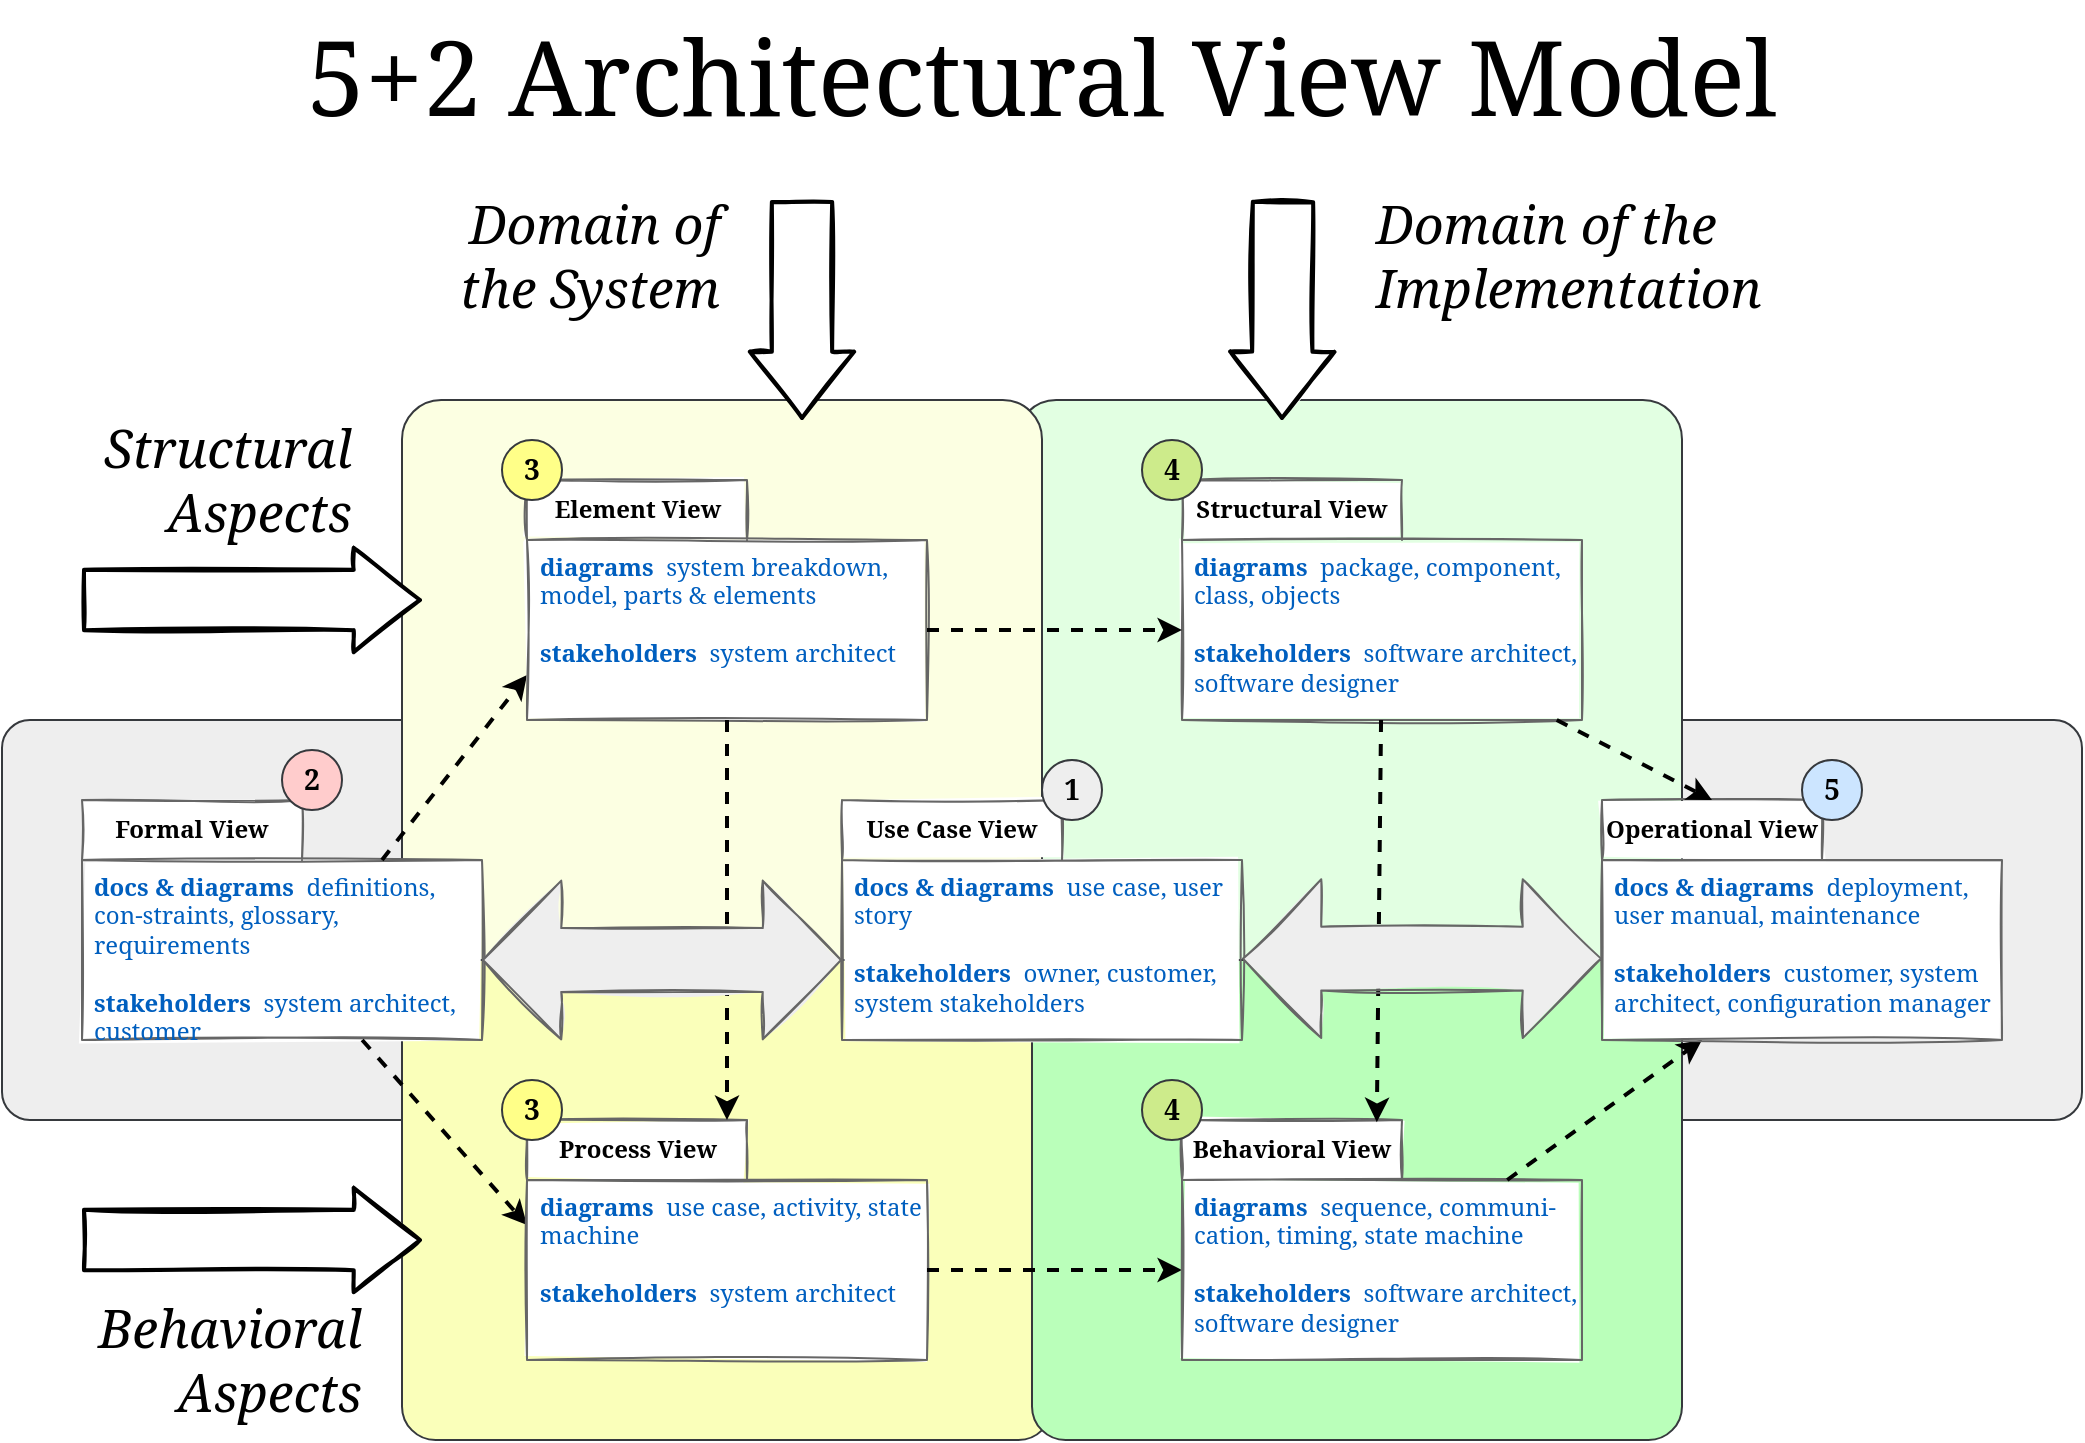 <mxfile version="14.6.13" type="device"><diagram id="I2KV3CxAOEDYGFxSVdG2" name="Page-1"><mxGraphModel dx="1412" dy="820" grid="1" gridSize="10" guides="1" tooltips="1" connect="1" arrows="1" fold="1" page="1" pageScale="1" pageWidth="3300" pageHeight="2339" math="0" shadow="0"><root><mxCell id="0"/><mxCell id="1" parent="0"/><mxCell id="pJIDkHkBOlR62QHP-QNI-32" value="" style="rounded=1;whiteSpace=wrap;html=1;shadow=0;sketch=0;align=left;strokeColor=#36393d;glass=0;arcSize=7;fillColor=#eeeeee;fontFamily=Noto Serif;fontSource=https%3A%2F%2Ffonts.googleapis.com%2Fcss%3Ffamily%3DNoto%2BSerif;" parent="1" vertex="1"><mxGeometry x="160" y="880" width="1040" height="200" as="geometry"/></mxCell><mxCell id="pJIDkHkBOlR62QHP-QNI-30" value="" style="rounded=1;whiteSpace=wrap;html=1;shadow=0;sketch=0;align=left;strokeColor=#36393d;glass=0;arcSize=7;fillColor=#e2ffe2;fontFamily=Noto Serif;fontSource=https%3A%2F%2Ffonts.googleapis.com%2Fcss%3Ffamily%3DNoto%2BSerif;" parent="1" vertex="1"><mxGeometry x="667.5" y="720" width="332.5" height="280" as="geometry"/></mxCell><mxCell id="pJIDkHkBOlR62QHP-QNI-5" value="" style="rounded=1;whiteSpace=wrap;html=1;shadow=0;sketch=0;align=left;strokeColor=#36393d;glass=0;arcSize=7;fillColor=#fcffe2;fontFamily=Noto Serif;fontSource=https%3A%2F%2Ffonts.googleapis.com%2Fcss%3Ffamily%3DNoto%2BSerif;" parent="1" vertex="1"><mxGeometry x="360" y="720" width="320" height="280" as="geometry"/></mxCell><mxCell id="pJIDkHkBOlR62QHP-QNI-6" value="5+2 Architectural View Model" style="text;html=1;align=center;verticalAlign=top;whiteSpace=wrap;rounded=0;shadow=0;sketch=1;fontSize=52;fontStyle=0;fontFamily=Noto Serif;fontSource=https%3A%2F%2Ffonts.googleapis.com%2Fcss%3Ffamily%3DNoto%2BSerif;" parent="1" vertex="1"><mxGeometry x="160" y="520" width="1040" height="80" as="geometry"/></mxCell><mxCell id="pJIDkHkBOlR62QHP-QNI-29" value="" style="rounded=1;whiteSpace=wrap;html=1;shadow=0;sketch=0;align=left;strokeColor=#36393d;glass=0;arcSize=7;fillColor=#faffba;fontFamily=Noto Serif;fontSource=https%3A%2F%2Ffonts.googleapis.com%2Fcss%3Ffamily%3DNoto%2BSerif;" parent="1" vertex="1"><mxGeometry x="360" y="1000" width="325" height="240" as="geometry"/></mxCell><mxCell id="pJIDkHkBOlR62QHP-QNI-31" value="" style="rounded=1;whiteSpace=wrap;html=1;shadow=0;sketch=0;align=left;strokeColor=#36393d;glass=0;arcSize=7;fillColor=#baffba;fontFamily=Noto Serif;fontSource=https%3A%2F%2Ffonts.googleapis.com%2Fcss%3Ffamily%3DNoto%2BSerif;" parent="1" vertex="1"><mxGeometry x="675" y="1000" width="325" height="240" as="geometry"/></mxCell><mxCell id="pJIDkHkBOlR62QHP-QNI-16" value="" style="shape=folder;fontStyle=1;spacingTop=30;tabWidth=110;tabHeight=30;tabPosition=left;html=1;align=left;verticalAlign=top;whiteSpace=wrap;spacingLeft=4;sketch=1;shadow=0;fontFamily=Noto Serif;fontSource=https%3A%2F%2Ffonts.googleapis.com%2Fcss%3Ffamily%3DNoto%2BSerif;strokeColor=#666666;" parent="1" vertex="1"><mxGeometry x="580" y="920" width="200" height="120" as="geometry"/></mxCell><mxCell id="pJIDkHkBOlR62QHP-QNI-17" value="Use Case View" style="text;html=1;strokeColor=none;fillColor=none;align=center;verticalAlign=middle;whiteSpace=wrap;rounded=0;spacingLeft=0;fontFamily=Noto Serif;fontSource=https%3A%2F%2Ffonts.googleapis.com%2Fcss%3Ffamily%3DNoto%2BSerif;fontStyle=1;" parent="1" vertex="1"><mxGeometry x="580" y="925" width="110" height="20" as="geometry"/></mxCell><mxCell id="pJIDkHkBOlR62QHP-QNI-18" value="&lt;b&gt;docs &amp;amp; diagrams&lt;/b&gt;&amp;nbsp; use case, user story&lt;br&gt;&lt;br&gt;&lt;b&gt;stakeholders&lt;/b&gt;&amp;nbsp; owner, customer, system stakeholders" style="text;html=1;strokeColor=none;fillColor=none;align=left;verticalAlign=top;whiteSpace=wrap;rounded=0;spacingLeft=4;fontFamily=Noto Serif;fontSource=https%3A%2F%2Ffonts.googleapis.com%2Fcss%3Ffamily%3DNoto%2BSerif;fontColor=#005FBF;" parent="1" vertex="1"><mxGeometry x="580" y="950" width="200" height="90" as="geometry"/></mxCell><mxCell id="pJIDkHkBOlR62QHP-QNI-13" value="" style="shape=folder;fontStyle=1;spacingTop=30;tabWidth=110;tabHeight=30;tabPosition=left;html=1;align=left;verticalAlign=top;whiteSpace=wrap;spacingLeft=4;sketch=1;shadow=0;fontFamily=Noto Serif;fontSource=https%3A%2F%2Ffonts.googleapis.com%2Fcss%3Ffamily%3DNoto%2BSerif;strokeColor=#666666;" parent="1" vertex="1"><mxGeometry x="200" y="920" width="200" height="120" as="geometry"/></mxCell><mxCell id="pJIDkHkBOlR62QHP-QNI-38" style="rounded=1;sketch=0;orthogonalLoop=1;jettySize=auto;html=1;entryX=0;entryY=0.75;entryDx=0;entryDy=0;fontFamily=Noto Serif;fontSource=https%3A%2F%2Ffonts.googleapis.com%2Fcss%3Ffamily%3DNoto%2BSerif;fontSize=26;fontColor=#000000;strokeWidth=2;fillColor=#ffffff;align=left;dashed=1;exitX=0.75;exitY=0;exitDx=0;exitDy=0;shadow=0;" parent="1" source="pJIDkHkBOlR62QHP-QNI-15" target="pJIDkHkBOlR62QHP-QNI-3" edge="1"><mxGeometry relative="1" as="geometry"/></mxCell><mxCell id="pJIDkHkBOlR62QHP-QNI-14" value="Formal View" style="text;html=1;strokeColor=none;fillColor=none;align=center;verticalAlign=middle;whiteSpace=wrap;rounded=0;spacingLeft=0;fontFamily=Noto Serif;fontSource=https%3A%2F%2Ffonts.googleapis.com%2Fcss%3Ffamily%3DNoto%2BSerif;fontStyle=1;" parent="1" vertex="1"><mxGeometry x="200" y="925" width="110" height="20" as="geometry"/></mxCell><mxCell id="pJIDkHkBOlR62QHP-QNI-40" style="edgeStyle=none;rounded=1;sketch=0;orthogonalLoop=1;jettySize=auto;html=1;entryX=0;entryY=0.25;entryDx=0;entryDy=0;shadow=0;dashed=1;fontFamily=Noto Serif;fontSource=https%3A%2F%2Ffonts.googleapis.com%2Fcss%3Ffamily%3DNoto%2BSerif;fontSize=26;fontColor=#000000;strokeWidth=2;fillColor=#ffffff;align=left;" parent="1" source="pJIDkHkBOlR62QHP-QNI-15" target="pJIDkHkBOlR62QHP-QNI-24" edge="1"><mxGeometry relative="1" as="geometry"/></mxCell><mxCell id="pJIDkHkBOlR62QHP-QNI-15" value="&lt;b&gt;docs &amp;amp; diagrams&lt;/b&gt;&amp;nbsp; definitions, con-straints, glossary, requirements&lt;br&gt;&lt;br&gt;&lt;b&gt;stakeholders&lt;/b&gt;&amp;nbsp; system architect, customer" style="text;html=1;strokeColor=none;fillColor=none;align=left;verticalAlign=top;whiteSpace=wrap;rounded=0;spacingLeft=4;fontFamily=Noto Serif;fontSource=https%3A%2F%2Ffonts.googleapis.com%2Fcss%3Ffamily%3DNoto%2BSerif;fontColor=#005FBF;" parent="1" vertex="1"><mxGeometry x="200" y="950" width="200" height="90" as="geometry"/></mxCell><mxCell id="pJIDkHkBOlR62QHP-QNI-22" value="" style="shape=folder;fontStyle=1;spacingTop=30;tabWidth=110;tabHeight=30;tabPosition=left;html=1;align=left;verticalAlign=top;whiteSpace=wrap;spacingLeft=4;sketch=1;shadow=0;fontFamily=Noto Serif;fontSource=https%3A%2F%2Ffonts.googleapis.com%2Fcss%3Ffamily%3DNoto%2BSerif;strokeColor=#666666;" parent="1" vertex="1"><mxGeometry x="422.5" y="1080" width="200" height="120" as="geometry"/></mxCell><mxCell id="pJIDkHkBOlR62QHP-QNI-23" value="Process View" style="text;html=1;strokeColor=none;fillColor=none;align=center;verticalAlign=middle;whiteSpace=wrap;rounded=0;spacingLeft=0;fontFamily=Noto Serif;fontSource=https%3A%2F%2Ffonts.googleapis.com%2Fcss%3Ffamily%3DNoto%2BSerif;fontStyle=1;" parent="1" vertex="1"><mxGeometry x="422.5" y="1085" width="110" height="20" as="geometry"/></mxCell><mxCell id="pJIDkHkBOlR62QHP-QNI-41" style="edgeStyle=none;rounded=1;sketch=0;orthogonalLoop=1;jettySize=auto;html=1;entryX=0;entryY=0.5;entryDx=0;entryDy=0;shadow=0;dashed=1;fontFamily=Noto Serif;fontSource=https%3A%2F%2Ffonts.googleapis.com%2Fcss%3Ffamily%3DNoto%2BSerif;fontSize=26;fontColor=#000000;strokeWidth=2;fillColor=#ffffff;align=left;" parent="1" source="pJIDkHkBOlR62QHP-QNI-24" target="pJIDkHkBOlR62QHP-QNI-28" edge="1"><mxGeometry relative="1" as="geometry"/></mxCell><mxCell id="pJIDkHkBOlR62QHP-QNI-24" value="&lt;b&gt;diagrams&lt;/b&gt;&amp;nbsp; use case, activity, state machine&lt;br&gt;&lt;br&gt;&lt;b&gt;stakeholders&lt;/b&gt;&amp;nbsp; system architect" style="text;html=1;strokeColor=none;fillColor=none;align=left;verticalAlign=top;whiteSpace=wrap;rounded=0;spacingLeft=4;fontFamily=Noto Serif;fontSource=https%3A%2F%2Ffonts.googleapis.com%2Fcss%3Ffamily%3DNoto%2BSerif;fontColor=#005FBF;" parent="1" vertex="1"><mxGeometry x="422.5" y="1110" width="200" height="90" as="geometry"/></mxCell><mxCell id="pJIDkHkBOlR62QHP-QNI-26" value="" style="shape=folder;fontStyle=1;spacingTop=30;tabWidth=110;tabHeight=30;tabPosition=left;html=1;align=left;verticalAlign=top;whiteSpace=wrap;spacingLeft=4;sketch=1;shadow=0;fontFamily=Noto Serif;fontSource=https%3A%2F%2Ffonts.googleapis.com%2Fcss%3Ffamily%3DNoto%2BSerif;strokeColor=#666666;" parent="1" vertex="1"><mxGeometry x="750" y="1080" width="200" height="120" as="geometry"/></mxCell><mxCell id="pJIDkHkBOlR62QHP-QNI-27" value="Behavioral View" style="text;html=1;strokeColor=none;fillColor=none;align=center;verticalAlign=middle;whiteSpace=wrap;rounded=0;spacingLeft=0;fontFamily=Noto Serif;fontSource=https%3A%2F%2Ffonts.googleapis.com%2Fcss%3Ffamily%3DNoto%2BSerif;fontStyle=1;" parent="1" vertex="1"><mxGeometry x="750" y="1085" width="110" height="20" as="geometry"/></mxCell><mxCell id="pJIDkHkBOlR62QHP-QNI-45" style="edgeStyle=none;rounded=1;sketch=0;orthogonalLoop=1;jettySize=auto;html=1;entryX=0.25;entryY=1;entryDx=0;entryDy=0;shadow=0;dashed=1;fontFamily=Noto Serif;fontSource=https%3A%2F%2Ffonts.googleapis.com%2Fcss%3Ffamily%3DNoto%2BSerif;fontSize=26;fontColor=#000000;strokeWidth=2;fillColor=#ffffff;align=left;" parent="1" source="pJIDkHkBOlR62QHP-QNI-28" target="pJIDkHkBOlR62QHP-QNI-21" edge="1"><mxGeometry relative="1" as="geometry"/></mxCell><mxCell id="pJIDkHkBOlR62QHP-QNI-28" value="&lt;b&gt;diagrams&lt;/b&gt;&amp;nbsp; sequence, communi-cation, timing, state machine&lt;br&gt;&lt;br&gt;&lt;b&gt;stakeholders&lt;/b&gt;&amp;nbsp; software architect, software designer" style="text;html=1;strokeColor=none;fillColor=none;align=left;verticalAlign=top;rounded=0;spacingLeft=4;fontFamily=Noto Serif;fontSource=https%3A%2F%2Ffonts.googleapis.com%2Fcss%3Ffamily%3DNoto%2BSerif;fontColor=#005FBF;whiteSpace=wrap;" parent="1" vertex="1"><mxGeometry x="750" y="1110" width="200" height="90" as="geometry"/></mxCell><mxCell id="pJIDkHkBOlR62QHP-QNI-19" value="" style="shape=folder;fontStyle=1;spacingTop=30;tabWidth=110;tabHeight=30;tabPosition=left;html=1;align=left;verticalAlign=top;whiteSpace=wrap;spacingLeft=4;sketch=1;shadow=0;fontFamily=Noto Serif;fontSource=https%3A%2F%2Ffonts.googleapis.com%2Fcss%3Ffamily%3DNoto%2BSerif;strokeColor=#666666;" parent="1" vertex="1"><mxGeometry x="960" y="920" width="200" height="120" as="geometry"/></mxCell><mxCell id="pJIDkHkBOlR62QHP-QNI-20" value="Operational View" style="text;html=1;strokeColor=none;fillColor=none;align=center;verticalAlign=middle;whiteSpace=wrap;rounded=0;spacingLeft=0;fontFamily=Noto Serif;fontSource=https%3A%2F%2Ffonts.googleapis.com%2Fcss%3Ffamily%3DNoto%2BSerif;fontStyle=1;" parent="1" vertex="1"><mxGeometry x="960" y="925" width="110" height="20" as="geometry"/></mxCell><mxCell id="pJIDkHkBOlR62QHP-QNI-21" value="&lt;b&gt;docs &amp;amp; diagrams&lt;/b&gt;&amp;nbsp; deployment, user manual, maintenance&lt;br&gt;&lt;br&gt;&lt;b&gt;stakeholders&lt;/b&gt;&amp;nbsp; customer, system architect, configuration manager" style="text;html=1;strokeColor=none;fillColor=none;align=left;verticalAlign=top;whiteSpace=wrap;rounded=0;spacingLeft=4;fontFamily=Noto Serif;fontSource=https%3A%2F%2Ffonts.googleapis.com%2Fcss%3Ffamily%3DNoto%2BSerif;fontColor=#005FBF;" parent="1" vertex="1"><mxGeometry x="960" y="950" width="200" height="90" as="geometry"/></mxCell><mxCell id="pJIDkHkBOlR62QHP-QNI-10" value="" style="shape=folder;fontStyle=1;spacingTop=30;tabWidth=110;tabHeight=30;tabPosition=left;html=1;align=left;verticalAlign=top;whiteSpace=wrap;spacingLeft=4;sketch=1;shadow=0;fontFamily=Noto Serif;fontSource=https%3A%2F%2Ffonts.googleapis.com%2Fcss%3Ffamily%3DNoto%2BSerif;strokeColor=#666666;" parent="1" vertex="1"><mxGeometry x="750" y="760" width="200" height="120" as="geometry"/></mxCell><mxCell id="pJIDkHkBOlR62QHP-QNI-11" value="Structural View" style="text;html=1;strokeColor=none;fillColor=none;align=center;verticalAlign=middle;whiteSpace=wrap;rounded=0;spacingLeft=0;fontFamily=Noto Serif;fontSource=https%3A%2F%2Ffonts.googleapis.com%2Fcss%3Ffamily%3DNoto%2BSerif;fontStyle=1;" parent="1" vertex="1"><mxGeometry x="750" y="765" width="110" height="20" as="geometry"/></mxCell><mxCell id="pJIDkHkBOlR62QHP-QNI-43" style="edgeStyle=none;rounded=1;sketch=0;orthogonalLoop=1;jettySize=auto;html=1;entryX=0.487;entryY=0.009;entryDx=0;entryDy=0;entryPerimeter=0;shadow=0;dashed=1;fontFamily=Noto Serif;fontSource=https%3A%2F%2Ffonts.googleapis.com%2Fcss%3Ffamily%3DNoto%2BSerif;fontSize=26;fontColor=#000000;strokeWidth=2;fillColor=#ffffff;align=left;" parent="1" source="pJIDkHkBOlR62QHP-QNI-12" target="pJIDkHkBOlR62QHP-QNI-26" edge="1"><mxGeometry relative="1" as="geometry"/></mxCell><mxCell id="pJIDkHkBOlR62QHP-QNI-44" style="edgeStyle=none;rounded=1;sketch=0;orthogonalLoop=1;jettySize=auto;html=1;entryX=0;entryY=0;entryDx=55;entryDy=0;entryPerimeter=0;shadow=0;dashed=1;fontFamily=Noto Serif;fontSource=https%3A%2F%2Ffonts.googleapis.com%2Fcss%3Ffamily%3DNoto%2BSerif;fontSize=26;fontColor=#000000;strokeWidth=2;fillColor=#ffffff;align=left;" parent="1" source="pJIDkHkBOlR62QHP-QNI-12" target="pJIDkHkBOlR62QHP-QNI-19" edge="1"><mxGeometry relative="1" as="geometry"/></mxCell><mxCell id="pJIDkHkBOlR62QHP-QNI-12" value="&lt;b&gt;diagrams&lt;/b&gt;&amp;nbsp; package, component, class, objects&lt;br&gt;&lt;br&gt;&lt;b&gt;stakeholders&lt;/b&gt;&amp;nbsp; software architect, software designer" style="text;html=1;strokeColor=none;fillColor=none;align=left;verticalAlign=top;whiteSpace=wrap;rounded=0;spacingLeft=4;fontFamily=Noto Serif;fontSource=https%3A%2F%2Ffonts.googleapis.com%2Fcss%3Ffamily%3DNoto%2BSerif;fontColor=#005FBF;" parent="1" vertex="1"><mxGeometry x="750" y="790" width="200" height="90" as="geometry"/></mxCell><mxCell id="pJIDkHkBOlR62QHP-QNI-1" value="" style="shape=folder;fontStyle=1;spacingTop=30;tabWidth=110;tabHeight=30;tabPosition=left;html=1;align=left;verticalAlign=top;whiteSpace=wrap;spacingLeft=4;sketch=1;shadow=0;fontFamily=Noto Serif;fontSource=https%3A%2F%2Ffonts.googleapis.com%2Fcss%3Ffamily%3DNoto%2BSerif;strokeColor=#666666;" parent="1" vertex="1"><mxGeometry x="422.5" y="760" width="200" height="120" as="geometry"/></mxCell><mxCell id="pJIDkHkBOlR62QHP-QNI-2" value="Element View" style="text;html=1;strokeColor=none;fillColor=none;align=center;verticalAlign=middle;whiteSpace=wrap;rounded=0;spacingLeft=0;fontFamily=Noto Serif;fontSource=https%3A%2F%2Ffonts.googleapis.com%2Fcss%3Ffamily%3DNoto%2BSerif;fontStyle=1;" parent="1" vertex="1"><mxGeometry x="422.5" y="765" width="110" height="20" as="geometry"/></mxCell><mxCell id="pJIDkHkBOlR62QHP-QNI-39" style="edgeStyle=none;rounded=1;sketch=0;orthogonalLoop=1;jettySize=auto;html=1;entryX=0.5;entryY=0;entryDx=0;entryDy=0;entryPerimeter=0;shadow=0;dashed=1;fontFamily=Noto Serif;fontSource=https%3A%2F%2Ffonts.googleapis.com%2Fcss%3Ffamily%3DNoto%2BSerif;fontSize=26;fontColor=#000000;strokeWidth=2;fillColor=#ffffff;align=left;" parent="1" source="pJIDkHkBOlR62QHP-QNI-3" target="pJIDkHkBOlR62QHP-QNI-22" edge="1"><mxGeometry relative="1" as="geometry"/></mxCell><mxCell id="pJIDkHkBOlR62QHP-QNI-42" style="edgeStyle=none;rounded=1;sketch=0;orthogonalLoop=1;jettySize=auto;html=1;entryX=0;entryY=0.5;entryDx=0;entryDy=0;shadow=0;dashed=1;fontFamily=Noto Serif;fontSource=https%3A%2F%2Ffonts.googleapis.com%2Fcss%3Ffamily%3DNoto%2BSerif;fontSize=26;fontColor=#000000;strokeWidth=2;fillColor=#ffffff;align=left;" parent="1" source="pJIDkHkBOlR62QHP-QNI-3" target="pJIDkHkBOlR62QHP-QNI-12" edge="1"><mxGeometry relative="1" as="geometry"/></mxCell><mxCell id="pJIDkHkBOlR62QHP-QNI-3" value="&lt;b&gt;diagrams&lt;/b&gt;&amp;nbsp; system breakdown, model, parts &amp;amp; elements&lt;br&gt;&lt;br&gt;&lt;b&gt;stakeholders&lt;/b&gt;&amp;nbsp; system architect" style="text;html=1;strokeColor=none;fillColor=none;align=left;verticalAlign=top;whiteSpace=wrap;rounded=0;spacingLeft=4;fontFamily=Noto Serif;fontSource=https%3A%2F%2Ffonts.googleapis.com%2Fcss%3Ffamily%3DNoto%2BSerif;fontColor=#005FBF;" parent="1" vertex="1"><mxGeometry x="422.5" y="790" width="200" height="90" as="geometry"/></mxCell><mxCell id="pJIDkHkBOlR62QHP-QNI-33" value="" style="shape=flexArrow;endArrow=classic;startArrow=classic;html=1;fontFamily=Noto Serif;fontSource=https%3A%2F%2Ffonts.googleapis.com%2Fcss%3Ffamily%3DNoto%2BSerif;fontSize=36;fontColor=#005FBF;startWidth=46.42;startSize=12.705;width=31.935;endSize=12.705;endWidth=46.42;sketch=1;gradientDirection=north;fillColor=#EEEEEE;gradientColor=#EEEEEE;strokeColor=#666666;" parent="1" edge="1"><mxGeometry width="100" height="100" relative="1" as="geometry"><mxPoint x="400" y="1000" as="sourcePoint"/><mxPoint x="580" y="1000" as="targetPoint"/></mxGeometry></mxCell><mxCell id="pJIDkHkBOlR62QHP-QNI-34" value="Structural&lt;br&gt;Aspects" style="shape=flexArrow;endArrow=classic;html=1;fontFamily=Noto Serif;fontSource=https%3A%2F%2Ffonts.googleapis.com%2Fcss%3Ffamily%3DNoto%2BSerif;fontSize=26;width=29.143;endSize=10.383;strokeWidth=2;sketch=1;rounded=1;align=right;gradientDirection=north;fillColor=#ffffff;fontStyle=2" parent="1" edge="1"><mxGeometry x="0.6" y="60" width="50" height="50" relative="1" as="geometry"><mxPoint x="200" y="820" as="sourcePoint"/><mxPoint x="370" y="820" as="targetPoint"/><mxPoint as="offset"/></mxGeometry></mxCell><mxCell id="pJIDkHkBOlR62QHP-QNI-35" value="Behavioral&lt;br&gt;Aspects" style="shape=flexArrow;endArrow=classic;html=1;fontFamily=Noto Serif;fontSource=https%3A%2F%2Ffonts.googleapis.com%2Fcss%3Ffamily%3DNoto%2BSerif;fontSize=26;width=29.143;endSize=10.383;strokeWidth=2;sketch=1;rounded=1;align=right;fillColor=#ffffff;fontStyle=2" parent="1" edge="1"><mxGeometry x="0.65" y="-60" width="50" height="50" relative="1" as="geometry"><mxPoint x="200" y="1140" as="sourcePoint"/><mxPoint x="370" y="1140" as="targetPoint"/><mxPoint as="offset"/></mxGeometry></mxCell><mxCell id="pJIDkHkBOlR62QHP-QNI-36" value="Domain of&lt;br&gt;the System" style="shape=flexArrow;endArrow=classic;html=1;fontFamily=Noto Serif;fontSource=https%3A%2F%2Ffonts.googleapis.com%2Fcss%3Ffamily%3DNoto%2BSerif;fontSize=26;width=29.143;endSize=10.383;strokeWidth=2;sketch=1;rounded=1;align=right;fillColor=#ffffff;fontStyle=2" parent="1" edge="1"><mxGeometry x="-0.5" y="-40" width="50" height="50" relative="1" as="geometry"><mxPoint x="560" y="620" as="sourcePoint"/><mxPoint x="560" y="730" as="targetPoint"/><mxPoint as="offset"/></mxGeometry></mxCell><mxCell id="pJIDkHkBOlR62QHP-QNI-37" value="Domain of the&lt;br&gt;Implementation" style="shape=flexArrow;endArrow=classic;html=1;fontFamily=Noto Serif;fontSource=https%3A%2F%2Ffonts.googleapis.com%2Fcss%3Ffamily%3DNoto%2BSerif;fontSize=26;width=29.143;endSize=10.383;strokeWidth=2;sketch=1;rounded=1;align=left;fillColor=#ffffff;fontStyle=2" parent="1" edge="1"><mxGeometry x="-0.5" y="45" width="50" height="50" relative="1" as="geometry"><mxPoint x="800.5" y="620" as="sourcePoint"/><mxPoint x="800" y="730" as="targetPoint"/><mxPoint as="offset"/></mxGeometry></mxCell><mxCell id="7p3rDPJ67r9NWUFw8nji-2" value="2" style="ellipse;whiteSpace=wrap;html=1;aspect=fixed;fillColor=#ffcccc;fontStyle=1;fontFamily=Noto Serif;fontSource=https%3A%2F%2Ffonts.googleapis.com%2Fcss%3Ffamily%3DNoto%2BSerif;fontSize=14;strokeColor=#36393d;" parent="1" vertex="1"><mxGeometry x="300" y="895" width="30" height="30" as="geometry"/></mxCell><mxCell id="7p3rDPJ67r9NWUFw8nji-4" value="5" style="ellipse;whiteSpace=wrap;html=1;aspect=fixed;strokeColor=#36393d;fillColor=#cce5ff;fontStyle=1;fontFamily=Noto Serif;fontSource=https%3A%2F%2Ffonts.googleapis.com%2Fcss%3Ffamily%3DNoto%2BSerif;fontSize=14;" parent="1" vertex="1"><mxGeometry x="1060" y="900" width="30" height="30" as="geometry"/></mxCell><mxCell id="7p3rDPJ67r9NWUFw8nji-5" value="4" style="ellipse;whiteSpace=wrap;html=1;aspect=fixed;strokeColor=#36393d;fillColor=#cdeb8b;fontStyle=1;fontFamily=Noto Serif;fontSource=https%3A%2F%2Ffonts.googleapis.com%2Fcss%3Ffamily%3DNoto%2BSerif;fontSize=14;" parent="1" vertex="1"><mxGeometry x="730" y="1060" width="30" height="30" as="geometry"/></mxCell><mxCell id="7p3rDPJ67r9NWUFw8nji-6" value="4" style="ellipse;whiteSpace=wrap;html=1;aspect=fixed;strokeColor=#36393d;fillColor=#cdeb8b;fontStyle=1;fontFamily=Noto Serif;fontSource=https%3A%2F%2Ffonts.googleapis.com%2Fcss%3Ffamily%3DNoto%2BSerif;fontSize=14;" parent="1" vertex="1"><mxGeometry x="730" y="740" width="30" height="30" as="geometry"/></mxCell><mxCell id="7p3rDPJ67r9NWUFw8nji-7" value="3" style="ellipse;whiteSpace=wrap;html=1;aspect=fixed;strokeColor=#36393d;fontStyle=1;fontFamily=Noto Serif;fontSource=https%3A%2F%2Ffonts.googleapis.com%2Fcss%3Ffamily%3DNoto%2BSerif;fontSize=14;fillColor=#ffff88;" parent="1" vertex="1"><mxGeometry x="410" y="1060" width="30" height="30" as="geometry"/></mxCell><mxCell id="7p3rDPJ67r9NWUFw8nji-8" value="1" style="ellipse;whiteSpace=wrap;html=1;aspect=fixed;fontStyle=1;fontFamily=Noto Serif;fontSource=https%3A%2F%2Ffonts.googleapis.com%2Fcss%3Ffamily%3DNoto%2BSerif;fontSize=14;fillColor=#eeeeee;strokeColor=#36393d;" parent="1" vertex="1"><mxGeometry x="680" y="900" width="30" height="30" as="geometry"/></mxCell><mxCell id="7p3rDPJ67r9NWUFw8nji-9" value="3" style="ellipse;whiteSpace=wrap;html=1;aspect=fixed;strokeColor=#36393d;fontStyle=1;fontFamily=Noto Serif;fontSource=https%3A%2F%2Ffonts.googleapis.com%2Fcss%3Ffamily%3DNoto%2BSerif;fontSize=14;fillColor=#ffff88;" parent="1" vertex="1"><mxGeometry x="410" y="740" width="30" height="30" as="geometry"/></mxCell><mxCell id="7p3rDPJ67r9NWUFw8nji-11" value="" style="shape=flexArrow;endArrow=classic;startArrow=classic;html=1;fontFamily=Noto Serif;fontSource=https%3A%2F%2Ffonts.googleapis.com%2Fcss%3Ffamily%3DNoto%2BSerif;fontSize=36;fontColor=#005FBF;startWidth=46.42;startSize=12.705;width=31.935;endSize=12.705;endWidth=46.42;sketch=1;gradientDirection=north;fillColor=#EEEEEE;gradientColor=#EEEEEE;strokeColor=#666666;" parent="1" edge="1"><mxGeometry width="100" height="100" relative="1" as="geometry"><mxPoint x="780.0" y="999.31" as="sourcePoint"/><mxPoint x="960.0" y="999.31" as="targetPoint"/></mxGeometry></mxCell></root></mxGraphModel></diagram></mxfile>